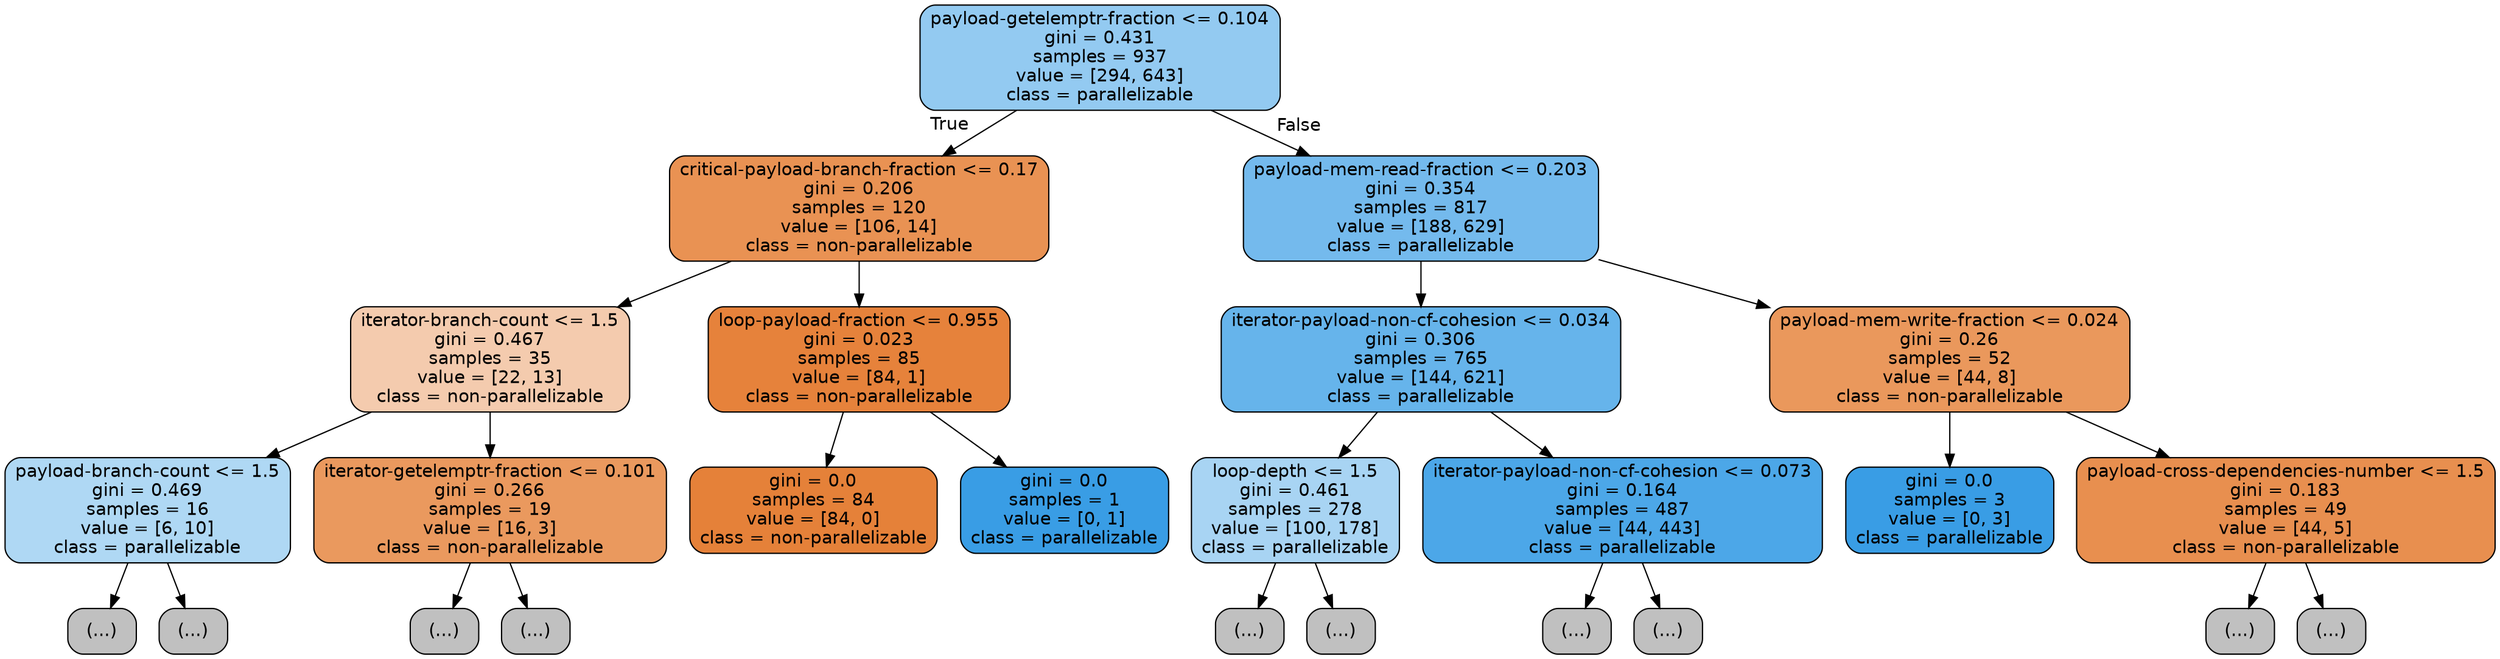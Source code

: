 digraph Tree {
node [shape=box, style="filled, rounded", color="black", fontname=helvetica] ;
edge [fontname=helvetica] ;
0 [label="payload-getelemptr-fraction <= 0.104\ngini = 0.431\nsamples = 937\nvalue = [294, 643]\nclass = parallelizable", fillcolor="#399de58a"] ;
1 [label="critical-payload-branch-fraction <= 0.17\ngini = 0.206\nsamples = 120\nvalue = [106, 14]\nclass = non-parallelizable", fillcolor="#e58139dd"] ;
0 -> 1 [labeldistance=2.5, labelangle=45, headlabel="True"] ;
2 [label="iterator-branch-count <= 1.5\ngini = 0.467\nsamples = 35\nvalue = [22, 13]\nclass = non-parallelizable", fillcolor="#e5813968"] ;
1 -> 2 ;
3 [label="payload-branch-count <= 1.5\ngini = 0.469\nsamples = 16\nvalue = [6, 10]\nclass = parallelizable", fillcolor="#399de566"] ;
2 -> 3 ;
4 [label="(...)", fillcolor="#C0C0C0"] ;
3 -> 4 ;
5 [label="(...)", fillcolor="#C0C0C0"] ;
3 -> 5 ;
12 [label="iterator-getelemptr-fraction <= 0.101\ngini = 0.266\nsamples = 19\nvalue = [16, 3]\nclass = non-parallelizable", fillcolor="#e58139cf"] ;
2 -> 12 ;
13 [label="(...)", fillcolor="#C0C0C0"] ;
12 -> 13 ;
14 [label="(...)", fillcolor="#C0C0C0"] ;
12 -> 14 ;
19 [label="loop-payload-fraction <= 0.955\ngini = 0.023\nsamples = 85\nvalue = [84, 1]\nclass = non-parallelizable", fillcolor="#e58139fc"] ;
1 -> 19 ;
20 [label="gini = 0.0\nsamples = 84\nvalue = [84, 0]\nclass = non-parallelizable", fillcolor="#e58139ff"] ;
19 -> 20 ;
21 [label="gini = 0.0\nsamples = 1\nvalue = [0, 1]\nclass = parallelizable", fillcolor="#399de5ff"] ;
19 -> 21 ;
22 [label="payload-mem-read-fraction <= 0.203\ngini = 0.354\nsamples = 817\nvalue = [188, 629]\nclass = parallelizable", fillcolor="#399de5b3"] ;
0 -> 22 [labeldistance=2.5, labelangle=-45, headlabel="False"] ;
23 [label="iterator-payload-non-cf-cohesion <= 0.034\ngini = 0.306\nsamples = 765\nvalue = [144, 621]\nclass = parallelizable", fillcolor="#399de5c4"] ;
22 -> 23 ;
24 [label="loop-depth <= 1.5\ngini = 0.461\nsamples = 278\nvalue = [100, 178]\nclass = parallelizable", fillcolor="#399de570"] ;
23 -> 24 ;
25 [label="(...)", fillcolor="#C0C0C0"] ;
24 -> 25 ;
38 [label="(...)", fillcolor="#C0C0C0"] ;
24 -> 38 ;
73 [label="iterator-payload-non-cf-cohesion <= 0.073\ngini = 0.164\nsamples = 487\nvalue = [44, 443]\nclass = parallelizable", fillcolor="#399de5e6"] ;
23 -> 73 ;
74 [label="(...)", fillcolor="#C0C0C0"] ;
73 -> 74 ;
113 [label="(...)", fillcolor="#C0C0C0"] ;
73 -> 113 ;
126 [label="payload-mem-write-fraction <= 0.024\ngini = 0.26\nsamples = 52\nvalue = [44, 8]\nclass = non-parallelizable", fillcolor="#e58139d1"] ;
22 -> 126 ;
127 [label="gini = 0.0\nsamples = 3\nvalue = [0, 3]\nclass = parallelizable", fillcolor="#399de5ff"] ;
126 -> 127 ;
128 [label="payload-cross-dependencies-number <= 1.5\ngini = 0.183\nsamples = 49\nvalue = [44, 5]\nclass = non-parallelizable", fillcolor="#e58139e2"] ;
126 -> 128 ;
129 [label="(...)", fillcolor="#C0C0C0"] ;
128 -> 129 ;
138 [label="(...)", fillcolor="#C0C0C0"] ;
128 -> 138 ;
}